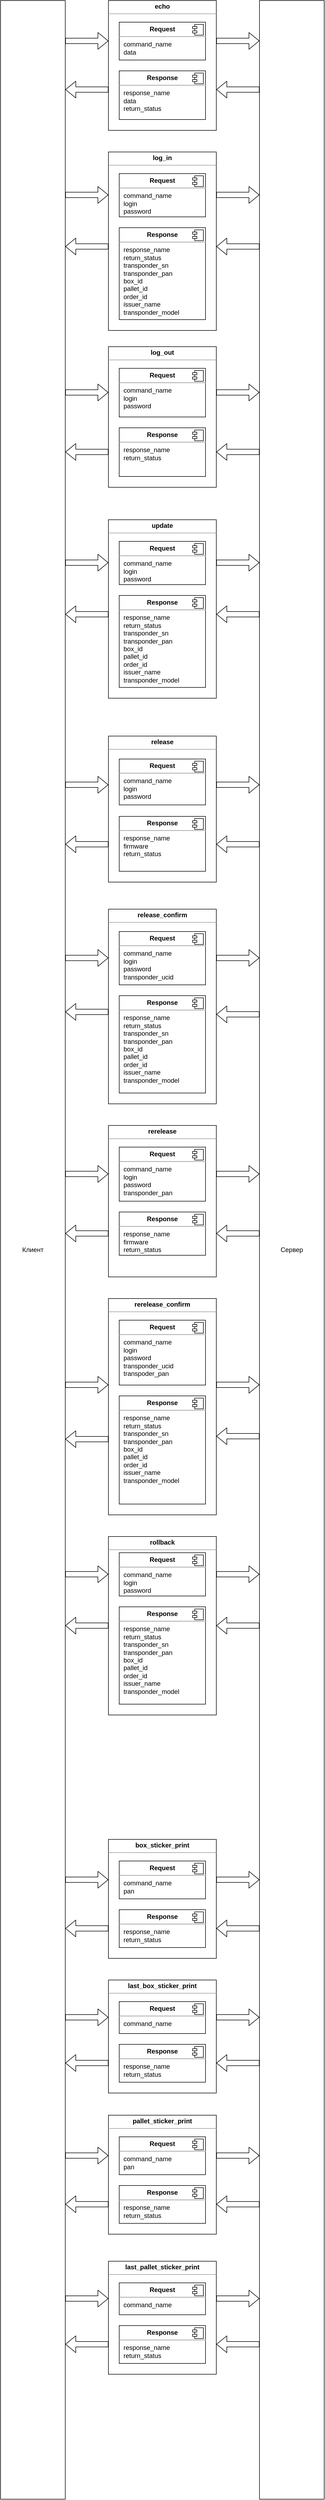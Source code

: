 <mxfile version="22.1.2" type="device">
  <diagram name="Страница — 1" id="kFqAxZqhLaCWA6rK5BQJ">
    <mxGraphModel dx="589" dy="2182" grid="1" gridSize="10" guides="1" tooltips="1" connect="1" arrows="1" fold="1" page="0" pageScale="1" pageWidth="3300" pageHeight="4681" math="0" shadow="0">
      <root>
        <mxCell id="0" />
        <mxCell id="1" parent="0" />
        <mxCell id="a4hz3h7C-1fevXv9IDib-2" value="Сервер" style="rounded=0;whiteSpace=wrap;html=1;" parent="1" vertex="1">
          <mxGeometry x="1120" y="-1480" width="120" height="4620" as="geometry" />
        </mxCell>
        <mxCell id="a4hz3h7C-1fevXv9IDib-3" value="Клиент" style="rounded=0;whiteSpace=wrap;html=1;" parent="1" vertex="1">
          <mxGeometry x="640" y="-1480" width="120" height="4620" as="geometry" />
        </mxCell>
        <mxCell id="i1aRWqeUmarmmDyaaDoz-25" value="&lt;p style=&quot;margin: 0px ; margin-top: 4px ; text-align: center&quot;&gt;&lt;b style=&quot;text-align: left&quot;&gt;rerelease&lt;/b&gt;&lt;br&gt;&lt;/p&gt;&lt;hr size=&quot;1&quot;&gt;&lt;div style=&quot;height: 2px&quot;&gt;&lt;/div&gt;" style="verticalAlign=top;align=left;overflow=fill;fontSize=12;fontFamily=Helvetica;html=1;" parent="1" vertex="1">
          <mxGeometry x="840" y="600" width="200" height="280" as="geometry" />
        </mxCell>
        <mxCell id="i1aRWqeUmarmmDyaaDoz-26" value="&lt;p style=&quot;margin: 0px ; margin-top: 6px ; text-align: center&quot;&gt;&lt;span style=&quot;text-align: left&quot;&gt;&lt;b&gt;Request&lt;/b&gt;&lt;/span&gt;&lt;br&gt;&lt;/p&gt;&lt;hr&gt;&lt;p style=&quot;border-color: var(--border-color); margin: 0px 0px 0px 8px;&quot;&gt;command_name&lt;br style=&quot;border-color: var(--border-color);&quot;&gt;login&lt;/p&gt;&lt;p style=&quot;border-color: var(--border-color); margin: 0px 0px 0px 8px;&quot;&gt;password&lt;/p&gt;&lt;p style=&quot;border-color: var(--border-color); margin: 0px 0px 0px 8px;&quot;&gt;transponder_pan&lt;/p&gt;&lt;p style=&quot;margin: 0px ; margin-left: 8px&quot;&gt;&lt;br&gt;&lt;/p&gt;&lt;p style=&quot;margin: 0px ; margin-left: 8px&quot;&gt;&lt;br&gt;&lt;/p&gt;" style="align=left;overflow=fill;html=1;dropTarget=0;" parent="1" vertex="1">
          <mxGeometry x="860" y="640" width="160" height="100" as="geometry" />
        </mxCell>
        <mxCell id="i1aRWqeUmarmmDyaaDoz-27" value="" style="shape=component;jettyWidth=8;jettyHeight=4;" parent="i1aRWqeUmarmmDyaaDoz-26" vertex="1">
          <mxGeometry x="1" width="20" height="20" relative="1" as="geometry">
            <mxPoint x="-24" y="4" as="offset" />
          </mxGeometry>
        </mxCell>
        <mxCell id="i1aRWqeUmarmmDyaaDoz-28" value="&lt;p style=&quot;margin: 0px ; margin-top: 6px ; text-align: center&quot;&gt;&lt;span style=&quot;text-align: left&quot;&gt;&lt;b&gt;Response&lt;/b&gt;&lt;/span&gt;&lt;br&gt;&lt;/p&gt;&lt;hr&gt;&lt;p style=&quot;margin: 0px ; margin-left: 8px&quot;&gt;response_name&lt;/p&gt;&lt;p style=&quot;margin: 0px ; margin-left: 8px&quot;&gt;firmware&lt;/p&gt;&lt;p style=&quot;margin: 0px ; margin-left: 8px&quot;&gt;return_status&lt;/p&gt;" style="align=left;overflow=fill;html=1;dropTarget=0;" parent="1" vertex="1">
          <mxGeometry x="860" y="760" width="160" height="80" as="geometry" />
        </mxCell>
        <mxCell id="i1aRWqeUmarmmDyaaDoz-29" value="" style="shape=component;jettyWidth=8;jettyHeight=4;" parent="i1aRWqeUmarmmDyaaDoz-28" vertex="1">
          <mxGeometry x="1" width="20" height="20" relative="1" as="geometry">
            <mxPoint x="-24" y="4" as="offset" />
          </mxGeometry>
        </mxCell>
        <mxCell id="i1aRWqeUmarmmDyaaDoz-17" value="&lt;p style=&quot;margin: 0px ; margin-top: 4px ; text-align: center&quot;&gt;&lt;b style=&quot;text-align: left&quot;&gt;release_confirm&lt;/b&gt;&lt;br&gt;&lt;/p&gt;&lt;hr size=&quot;1&quot;&gt;&lt;div style=&quot;height: 2px&quot;&gt;&lt;/div&gt;" style="verticalAlign=top;align=left;overflow=fill;fontSize=12;fontFamily=Helvetica;html=1;" parent="1" vertex="1">
          <mxGeometry x="840" y="200" width="200" height="360" as="geometry" />
        </mxCell>
        <mxCell id="i1aRWqeUmarmmDyaaDoz-18" value="&lt;p style=&quot;margin: 0px ; margin-top: 6px ; text-align: center&quot;&gt;&lt;span style=&quot;text-align: left&quot;&gt;&lt;b&gt;Request&lt;/b&gt;&lt;/span&gt;&lt;br&gt;&lt;/p&gt;&lt;hr&gt;&lt;p style=&quot;margin: 0px ; margin-left: 8px&quot;&gt;&lt;span&gt;command_name&lt;/span&gt;&lt;/p&gt;&lt;p style=&quot;margin: 0px ; margin-left: 8px&quot;&gt;&lt;span&gt;login&lt;/span&gt;&lt;br&gt;&lt;/p&gt;&lt;p style=&quot;margin: 0px ; margin-left: 8px&quot;&gt;password&lt;/p&gt;&lt;p style=&quot;margin: 0px ; margin-left: 8px&quot;&gt;transponder_ucid&lt;/p&gt;&lt;p style=&quot;margin: 0px ; margin-left: 8px&quot;&gt;&lt;br&gt;&lt;/p&gt;" style="align=left;overflow=fill;html=1;dropTarget=0;" parent="1" vertex="1">
          <mxGeometry x="860" y="241.43" width="160" height="98.57" as="geometry" />
        </mxCell>
        <mxCell id="i1aRWqeUmarmmDyaaDoz-19" value="" style="shape=component;jettyWidth=8;jettyHeight=4;" parent="i1aRWqeUmarmmDyaaDoz-18" vertex="1">
          <mxGeometry x="1" width="20" height="20" relative="1" as="geometry">
            <mxPoint x="-24" y="4" as="offset" />
          </mxGeometry>
        </mxCell>
        <mxCell id="i1aRWqeUmarmmDyaaDoz-20" value="&lt;p style=&quot;margin: 0px ; margin-top: 6px ; text-align: center&quot;&gt;&lt;span style=&quot;text-align: left&quot;&gt;&lt;b&gt;Response&lt;/b&gt;&lt;/span&gt;&lt;br&gt;&lt;/p&gt;&lt;hr&gt;&lt;p style=&quot;margin: 0px 0px 0px 8px&quot;&gt;response_name&lt;/p&gt;&lt;p style=&quot;margin: 0px 0px 0px 8px&quot;&gt;return_status&lt;/p&gt;&lt;p style=&quot;border-color: var(--border-color); margin: 0px 0px 0px 8px;&quot;&gt;transponder_sn&lt;/p&gt;&lt;p style=&quot;border-color: var(--border-color); margin: 0px 0px 0px 8px;&quot;&gt;transponder_pan&lt;/p&gt;&lt;p style=&quot;border-color: var(--border-color); margin: 0px 0px 0px 8px;&quot;&gt;box_id&lt;/p&gt;&lt;p style=&quot;border-color: var(--border-color); margin: 0px 0px 0px 8px;&quot;&gt;pallet_id&lt;/p&gt;&lt;p style=&quot;border-color: var(--border-color); margin: 0px 0px 0px 8px;&quot;&gt;order_id&lt;/p&gt;&lt;p style=&quot;border-color: var(--border-color); margin: 0px 0px 0px 8px;&quot;&gt;issuer_name&lt;/p&gt;&lt;p style=&quot;border-color: var(--border-color); margin: 0px 0px 0px 8px;&quot;&gt;transponder_model&lt;/p&gt;" style="align=left;overflow=fill;html=1;dropTarget=0;" parent="1" vertex="1">
          <mxGeometry x="860" y="360" width="160" height="180" as="geometry" />
        </mxCell>
        <mxCell id="i1aRWqeUmarmmDyaaDoz-21" value="" style="shape=component;jettyWidth=8;jettyHeight=4;" parent="i1aRWqeUmarmmDyaaDoz-20" vertex="1">
          <mxGeometry x="1" width="20" height="20" relative="1" as="geometry">
            <mxPoint x="-24" y="4" as="offset" />
          </mxGeometry>
        </mxCell>
        <mxCell id="i1aRWqeUmarmmDyaaDoz-31" value="&lt;p style=&quot;margin: 0px ; margin-top: 4px ; text-align: center&quot;&gt;&lt;b style=&quot;text-align: left&quot;&gt;rerelease_confirm&lt;/b&gt;&lt;br&gt;&lt;/p&gt;&lt;hr size=&quot;1&quot;&gt;&lt;div style=&quot;height: 2px&quot;&gt;&lt;/div&gt;" style="verticalAlign=top;align=left;overflow=fill;fontSize=12;fontFamily=Helvetica;html=1;" parent="1" vertex="1">
          <mxGeometry x="840" y="920" width="200" height="400" as="geometry" />
        </mxCell>
        <mxCell id="i1aRWqeUmarmmDyaaDoz-32" value="&lt;p style=&quot;margin: 0px ; margin-top: 6px ; text-align: center&quot;&gt;&lt;span style=&quot;text-align: left&quot;&gt;&lt;b&gt;Request&lt;/b&gt;&lt;/span&gt;&lt;br&gt;&lt;/p&gt;&lt;hr&gt;&lt;p style=&quot;margin: 0px ; margin-left: 8px&quot;&gt;command_name&lt;/p&gt;&lt;p style=&quot;border-color: var(--border-color); margin: 0px 0px 0px 8px;&quot;&gt;login&lt;/p&gt;&lt;p style=&quot;border-color: var(--border-color); margin: 0px 0px 0px 8px;&quot;&gt;password&lt;/p&gt;&lt;p style=&quot;margin: 0px ; margin-left: 8px&quot;&gt;transponder_ucid&lt;/p&gt;&lt;p style=&quot;margin: 0px ; margin-left: 8px&quot;&gt;transpoder_pan&lt;/p&gt;" style="align=left;overflow=fill;html=1;dropTarget=0;" parent="1" vertex="1">
          <mxGeometry x="860" y="960" width="160" height="120" as="geometry" />
        </mxCell>
        <mxCell id="i1aRWqeUmarmmDyaaDoz-33" value="" style="shape=component;jettyWidth=8;jettyHeight=4;" parent="i1aRWqeUmarmmDyaaDoz-32" vertex="1">
          <mxGeometry x="1" width="20" height="20" relative="1" as="geometry">
            <mxPoint x="-24" y="4" as="offset" />
          </mxGeometry>
        </mxCell>
        <mxCell id="i1aRWqeUmarmmDyaaDoz-34" value="&lt;p style=&quot;margin: 0px ; margin-top: 6px ; text-align: center&quot;&gt;&lt;span style=&quot;text-align: left&quot;&gt;&lt;b&gt;Response&lt;/b&gt;&lt;/span&gt;&lt;br&gt;&lt;/p&gt;&lt;hr&gt;&lt;p style=&quot;margin: 0px 0px 0px 8px&quot;&gt;response_name&lt;/p&gt;&lt;p style=&quot;margin: 0px 0px 0px 8px&quot;&gt;return_status&lt;/p&gt;&lt;p style=&quot;border-color: var(--border-color); margin: 0px 0px 0px 8px;&quot;&gt;transponder_sn&lt;/p&gt;&lt;p style=&quot;border-color: var(--border-color); margin: 0px 0px 0px 8px;&quot;&gt;transponder_pan&lt;/p&gt;&lt;p style=&quot;border-color: var(--border-color); margin: 0px 0px 0px 8px;&quot;&gt;box_id&lt;/p&gt;&lt;p style=&quot;border-color: var(--border-color); margin: 0px 0px 0px 8px;&quot;&gt;pallet_id&lt;/p&gt;&lt;p style=&quot;border-color: var(--border-color); margin: 0px 0px 0px 8px;&quot;&gt;order_id&lt;/p&gt;&lt;p style=&quot;border-color: var(--border-color); margin: 0px 0px 0px 8px;&quot;&gt;issuer_name&lt;/p&gt;&lt;p style=&quot;border-color: var(--border-color); margin: 0px 0px 0px 8px;&quot;&gt;transponder_model&lt;/p&gt;" style="align=left;overflow=fill;html=1;dropTarget=0;" parent="1" vertex="1">
          <mxGeometry x="860" y="1100" width="160" height="200" as="geometry" />
        </mxCell>
        <mxCell id="i1aRWqeUmarmmDyaaDoz-35" value="" style="shape=component;jettyWidth=8;jettyHeight=4;" parent="i1aRWqeUmarmmDyaaDoz-34" vertex="1">
          <mxGeometry x="1" width="20" height="20" relative="1" as="geometry">
            <mxPoint x="-24" y="4" as="offset" />
          </mxGeometry>
        </mxCell>
        <mxCell id="i1aRWqeUmarmmDyaaDoz-44" value="&lt;p style=&quot;text-align: center; margin: 4px 0px 0px;&quot;&gt;&lt;b&gt;log_in&lt;/b&gt;&lt;/p&gt;&lt;hr size=&quot;1&quot;&gt;&lt;div style=&quot;height: 2px&quot;&gt;&lt;/div&gt;" style="verticalAlign=top;align=left;overflow=fill;fontSize=12;fontFamily=Helvetica;html=1;strokeColor=#000000;" parent="1" vertex="1">
          <mxGeometry x="840" y="-1200" width="200" height="330" as="geometry" />
        </mxCell>
        <mxCell id="i1aRWqeUmarmmDyaaDoz-45" value="&lt;p style=&quot;margin: 0px ; margin-top: 6px ; text-align: center&quot;&gt;&lt;span style=&quot;text-align: left&quot;&gt;&lt;b&gt;Request&lt;/b&gt;&lt;/span&gt;&lt;br&gt;&lt;/p&gt;&lt;hr&gt;&lt;p style=&quot;margin: 0px ; margin-left: 8px&quot;&gt;command_name&lt;br&gt;&lt;/p&gt;&lt;p style=&quot;margin: 0px ; margin-left: 8px&quot;&gt;login&lt;/p&gt;&lt;p style=&quot;margin: 0px ; margin-left: 8px&quot;&gt;password&lt;/p&gt;&lt;p style=&quot;margin: 0px ; margin-left: 8px&quot;&gt;&lt;br&gt;&lt;/p&gt;" style="align=left;overflow=fill;html=1;dropTarget=0;" parent="1" vertex="1">
          <mxGeometry x="860" y="-1160" width="160" height="80" as="geometry" />
        </mxCell>
        <mxCell id="i1aRWqeUmarmmDyaaDoz-46" value="" style="shape=component;jettyWidth=8;jettyHeight=4;" parent="i1aRWqeUmarmmDyaaDoz-45" vertex="1">
          <mxGeometry x="1" width="20" height="20" relative="1" as="geometry">
            <mxPoint x="-24" y="4" as="offset" />
          </mxGeometry>
        </mxCell>
        <mxCell id="i1aRWqeUmarmmDyaaDoz-47" value="&lt;p style=&quot;margin: 0px ; margin-top: 6px ; text-align: center&quot;&gt;&lt;span style=&quot;text-align: left&quot;&gt;&lt;b&gt;Response&lt;/b&gt;&lt;/span&gt;&lt;br&gt;&lt;/p&gt;&lt;hr&gt;&lt;p style=&quot;margin: 0px 0px 0px 8px&quot;&gt;response_name&lt;/p&gt;&lt;p style=&quot;margin: 0px ; margin-left: 8px&quot;&gt;&lt;span style=&quot;background-color: initial;&quot;&gt;return_status&lt;/span&gt;&lt;br&gt;&lt;/p&gt;&lt;p style=&quot;border-color: var(--border-color); margin: 0px 0px 0px 8px;&quot;&gt;transponder_sn&lt;/p&gt;&lt;p style=&quot;border-color: var(--border-color); margin: 0px 0px 0px 8px;&quot;&gt;transponder_pan&lt;/p&gt;&lt;p style=&quot;border-color: var(--border-color); margin: 0px 0px 0px 8px;&quot;&gt;box_id&lt;/p&gt;&lt;p style=&quot;border-color: var(--border-color); margin: 0px 0px 0px 8px;&quot;&gt;pallet_id&lt;/p&gt;&lt;p style=&quot;border-color: var(--border-color); margin: 0px 0px 0px 8px;&quot;&gt;order_id&lt;/p&gt;&lt;p style=&quot;border-color: var(--border-color); margin: 0px 0px 0px 8px;&quot;&gt;issuer_name&lt;/p&gt;&lt;p style=&quot;border-color: var(--border-color); margin: 0px 0px 0px 8px;&quot;&gt;transponder_model&lt;/p&gt;&lt;p style=&quot;margin: 0px ; margin-left: 8px&quot;&gt;&lt;br&gt;&lt;/p&gt;&lt;p style=&quot;margin: 0px ; margin-left: 8px&quot;&gt;&lt;br&gt;&lt;/p&gt;" style="align=left;overflow=fill;html=1;dropTarget=0;" parent="1" vertex="1">
          <mxGeometry x="860" y="-1060" width="160" height="170" as="geometry" />
        </mxCell>
        <mxCell id="i1aRWqeUmarmmDyaaDoz-48" value="" style="shape=component;jettyWidth=8;jettyHeight=4;" parent="i1aRWqeUmarmmDyaaDoz-47" vertex="1">
          <mxGeometry x="1" width="20" height="20" relative="1" as="geometry">
            <mxPoint x="-24" y="4" as="offset" />
          </mxGeometry>
        </mxCell>
        <mxCell id="i1aRWqeUmarmmDyaaDoz-55" value="" style="shape=flexArrow;endArrow=classic;html=1;fontSize=10;" parent="1" edge="1">
          <mxGeometry width="50" height="50" relative="1" as="geometry">
            <mxPoint x="760" y="-30" as="sourcePoint" />
            <mxPoint x="840" y="-30" as="targetPoint" />
          </mxGeometry>
        </mxCell>
        <mxCell id="i1aRWqeUmarmmDyaaDoz-56" value="" style="shape=flexArrow;endArrow=classic;html=1;fontSize=10;" parent="1" edge="1">
          <mxGeometry width="50" height="50" relative="1" as="geometry">
            <mxPoint x="1040" y="-30.0" as="sourcePoint" />
            <mxPoint x="1120.0" y="-30.0" as="targetPoint" />
          </mxGeometry>
        </mxCell>
        <mxCell id="i1aRWqeUmarmmDyaaDoz-57" value="" style="shape=flexArrow;endArrow=classic;html=1;fontSize=10;" parent="1" edge="1">
          <mxGeometry width="50" height="50" relative="1" as="geometry">
            <mxPoint x="1120" y="80" as="sourcePoint" />
            <mxPoint x="1040.0" y="80.0" as="targetPoint" />
          </mxGeometry>
        </mxCell>
        <mxCell id="i1aRWqeUmarmmDyaaDoz-58" value="" style="shape=flexArrow;endArrow=classic;html=1;fontSize=10;" parent="1" edge="1">
          <mxGeometry width="50" height="50" relative="1" as="geometry">
            <mxPoint x="840.0" y="80.0" as="sourcePoint" />
            <mxPoint x="760.0" y="80.0" as="targetPoint" />
          </mxGeometry>
        </mxCell>
        <mxCell id="i1aRWqeUmarmmDyaaDoz-60" value="" style="shape=flexArrow;endArrow=classic;html=1;fontSize=10;" parent="1" edge="1">
          <mxGeometry width="50" height="50" relative="1" as="geometry">
            <mxPoint x="1120.0" y="394.5" as="sourcePoint" />
            <mxPoint x="1040.0" y="394.5" as="targetPoint" />
          </mxGeometry>
        </mxCell>
        <mxCell id="i1aRWqeUmarmmDyaaDoz-62" value="" style="shape=flexArrow;endArrow=classic;html=1;fontSize=10;" parent="1" edge="1">
          <mxGeometry width="50" height="50" relative="1" as="geometry">
            <mxPoint x="840.0" y="390.0" as="sourcePoint" />
            <mxPoint x="760.0" y="390.0" as="targetPoint" />
          </mxGeometry>
        </mxCell>
        <mxCell id="i1aRWqeUmarmmDyaaDoz-64" value="" style="shape=flexArrow;endArrow=classic;html=1;fontSize=10;" parent="1" edge="1">
          <mxGeometry width="50" height="50" relative="1" as="geometry">
            <mxPoint x="840.0" y="799.66" as="sourcePoint" />
            <mxPoint x="760.0" y="799.66" as="targetPoint" />
          </mxGeometry>
        </mxCell>
        <mxCell id="i1aRWqeUmarmmDyaaDoz-65" value="" style="shape=flexArrow;endArrow=classic;html=1;fontSize=10;" parent="1" edge="1">
          <mxGeometry width="50" height="50" relative="1" as="geometry">
            <mxPoint x="1120" y="799.66" as="sourcePoint" />
            <mxPoint x="1040" y="799.66" as="targetPoint" />
          </mxGeometry>
        </mxCell>
        <mxCell id="i1aRWqeUmarmmDyaaDoz-66" value="" style="shape=flexArrow;endArrow=classic;html=1;fontSize=10;" parent="1" edge="1">
          <mxGeometry width="50" height="50" relative="1" as="geometry">
            <mxPoint x="1120" y="1174.5" as="sourcePoint" />
            <mxPoint x="1040" y="1174.5" as="targetPoint" />
          </mxGeometry>
        </mxCell>
        <mxCell id="i1aRWqeUmarmmDyaaDoz-67" value="" style="shape=flexArrow;endArrow=classic;html=1;fontSize=10;" parent="1" edge="1">
          <mxGeometry width="50" height="50" relative="1" as="geometry">
            <mxPoint x="840" y="1180" as="sourcePoint" />
            <mxPoint x="760" y="1180" as="targetPoint" />
          </mxGeometry>
        </mxCell>
        <mxCell id="i1aRWqeUmarmmDyaaDoz-68" value="" style="shape=flexArrow;endArrow=classic;html=1;fontSize=10;" parent="1" edge="1">
          <mxGeometry width="50" height="50" relative="1" as="geometry">
            <mxPoint x="1120" y="-1025.26" as="sourcePoint" />
            <mxPoint x="1040" y="-1025.26" as="targetPoint" />
          </mxGeometry>
        </mxCell>
        <mxCell id="i1aRWqeUmarmmDyaaDoz-69" value="" style="shape=flexArrow;endArrow=classic;html=1;fontSize=10;" parent="1" edge="1">
          <mxGeometry width="50" height="50" relative="1" as="geometry">
            <mxPoint x="840" y="-1025.26" as="sourcePoint" />
            <mxPoint x="760" y="-1025.26" as="targetPoint" />
          </mxGeometry>
        </mxCell>
        <mxCell id="i1aRWqeUmarmmDyaaDoz-71" value="" style="shape=flexArrow;endArrow=classic;html=1;fontSize=10;" parent="1" edge="1">
          <mxGeometry width="50" height="50" relative="1" as="geometry">
            <mxPoint x="760" y="290.21" as="sourcePoint" />
            <mxPoint x="840" y="290.21" as="targetPoint" />
          </mxGeometry>
        </mxCell>
        <mxCell id="i1aRWqeUmarmmDyaaDoz-72" value="" style="shape=flexArrow;endArrow=classic;html=1;fontSize=10;" parent="1" edge="1">
          <mxGeometry width="50" height="50" relative="1" as="geometry">
            <mxPoint x="760" y="689.66" as="sourcePoint" />
            <mxPoint x="840" y="689.66" as="targetPoint" />
          </mxGeometry>
        </mxCell>
        <mxCell id="i1aRWqeUmarmmDyaaDoz-73" value="" style="shape=flexArrow;endArrow=classic;html=1;fontSize=10;" parent="1" edge="1">
          <mxGeometry width="50" height="50" relative="1" as="geometry">
            <mxPoint x="760" y="1079.5" as="sourcePoint" />
            <mxPoint x="840" y="1079.5" as="targetPoint" />
          </mxGeometry>
        </mxCell>
        <mxCell id="i1aRWqeUmarmmDyaaDoz-74" value="" style="shape=flexArrow;endArrow=classic;html=1;fontSize=10;" parent="1" edge="1">
          <mxGeometry width="50" height="50" relative="1" as="geometry">
            <mxPoint x="760" y="-1120.59" as="sourcePoint" />
            <mxPoint x="840" y="-1120.59" as="targetPoint" />
          </mxGeometry>
        </mxCell>
        <mxCell id="i1aRWqeUmarmmDyaaDoz-75" value="" style="shape=flexArrow;endArrow=classic;html=1;fontSize=10;" parent="1" edge="1">
          <mxGeometry width="50" height="50" relative="1" as="geometry">
            <mxPoint x="1040" y="-1120.59" as="sourcePoint" />
            <mxPoint x="1120" y="-1120.59" as="targetPoint" />
          </mxGeometry>
        </mxCell>
        <mxCell id="i1aRWqeUmarmmDyaaDoz-76" value="" style="shape=flexArrow;endArrow=classic;html=1;fontSize=10;" parent="1" edge="1">
          <mxGeometry width="50" height="50" relative="1" as="geometry">
            <mxPoint x="1040" y="1079.5" as="sourcePoint" />
            <mxPoint x="1120" y="1079.5" as="targetPoint" />
          </mxGeometry>
        </mxCell>
        <mxCell id="i1aRWqeUmarmmDyaaDoz-77" value="" style="shape=flexArrow;endArrow=classic;html=1;fontSize=10;" parent="1" edge="1">
          <mxGeometry width="50" height="50" relative="1" as="geometry">
            <mxPoint x="1040" y="689.66" as="sourcePoint" />
            <mxPoint x="1120" y="689.66" as="targetPoint" />
          </mxGeometry>
        </mxCell>
        <mxCell id="i1aRWqeUmarmmDyaaDoz-78" value="" style="shape=flexArrow;endArrow=classic;html=1;fontSize=10;" parent="1" edge="1">
          <mxGeometry width="50" height="50" relative="1" as="geometry">
            <mxPoint x="1040" y="290.22" as="sourcePoint" />
            <mxPoint x="1120" y="290.22" as="targetPoint" />
          </mxGeometry>
        </mxCell>
        <mxCell id="1n4xFFLPmtJnN53PhAfy-1" value="&lt;p style=&quot;text-align: center; margin: 4px 0px 0px;&quot;&gt;&lt;b&gt;echo&lt;/b&gt;&lt;/p&gt;&lt;hr size=&quot;1&quot;&gt;&lt;div style=&quot;height: 2px&quot;&gt;&lt;/div&gt;" style="verticalAlign=top;align=left;overflow=fill;fontSize=12;fontFamily=Helvetica;html=1;" parent="1" vertex="1">
          <mxGeometry x="840" y="-1480" width="200" height="240" as="geometry" />
        </mxCell>
        <mxCell id="1n4xFFLPmtJnN53PhAfy-2" value="&lt;p style=&quot;margin: 0px ; margin-top: 6px ; text-align: center&quot;&gt;&lt;span style=&quot;text-align: left&quot;&gt;&lt;b&gt;Request&lt;/b&gt;&lt;/span&gt;&lt;br&gt;&lt;/p&gt;&lt;hr&gt;&lt;p style=&quot;margin: 0px ; margin-left: 8px&quot;&gt;command_name&lt;br&gt;&lt;/p&gt;&lt;p style=&quot;margin: 0px ; margin-left: 8px&quot;&gt;data&lt;/p&gt;&lt;p style=&quot;margin: 0px ; margin-left: 8px&quot;&gt;&lt;br&gt;&lt;/p&gt;" style="align=left;overflow=fill;html=1;dropTarget=0;" parent="1" vertex="1">
          <mxGeometry x="860" y="-1440" width="160" height="70" as="geometry" />
        </mxCell>
        <mxCell id="1n4xFFLPmtJnN53PhAfy-3" value="" style="shape=component;jettyWidth=8;jettyHeight=4;" parent="1n4xFFLPmtJnN53PhAfy-2" vertex="1">
          <mxGeometry x="1" width="20" height="20" relative="1" as="geometry">
            <mxPoint x="-24" y="4" as="offset" />
          </mxGeometry>
        </mxCell>
        <mxCell id="1n4xFFLPmtJnN53PhAfy-4" value="&lt;p style=&quot;margin: 0px ; margin-top: 6px ; text-align: center&quot;&gt;&lt;span style=&quot;text-align: left&quot;&gt;&lt;b&gt;Response&lt;/b&gt;&lt;/span&gt;&lt;br&gt;&lt;/p&gt;&lt;hr&gt;&lt;p style=&quot;margin: 0px 0px 0px 8px&quot;&gt;response_name&lt;/p&gt;&lt;p style=&quot;margin: 0px ; margin-left: 8px&quot;&gt;data&lt;br&gt;&lt;/p&gt;&lt;p style=&quot;margin: 0px ; margin-left: 8px&quot;&gt;return_status&lt;/p&gt;&lt;p style=&quot;margin: 0px ; margin-left: 8px&quot;&gt;&lt;br&gt;&lt;/p&gt;&lt;p style=&quot;margin: 0px ; margin-left: 8px&quot;&gt;&lt;br&gt;&lt;/p&gt;" style="align=left;overflow=fill;html=1;dropTarget=0;" parent="1" vertex="1">
          <mxGeometry x="860" y="-1350" width="160" height="90" as="geometry" />
        </mxCell>
        <mxCell id="1n4xFFLPmtJnN53PhAfy-5" value="" style="shape=component;jettyWidth=8;jettyHeight=4;" parent="1n4xFFLPmtJnN53PhAfy-4" vertex="1">
          <mxGeometry x="1" width="20" height="20" relative="1" as="geometry">
            <mxPoint x="-24" y="4" as="offset" />
          </mxGeometry>
        </mxCell>
        <mxCell id="1n4xFFLPmtJnN53PhAfy-6" value="" style="shape=flexArrow;endArrow=classic;html=1;fontSize=10;" parent="1" edge="1">
          <mxGeometry width="50" height="50" relative="1" as="geometry">
            <mxPoint x="1120" y="-1315.34" as="sourcePoint" />
            <mxPoint x="1040" y="-1315.34" as="targetPoint" />
          </mxGeometry>
        </mxCell>
        <mxCell id="1n4xFFLPmtJnN53PhAfy-7" value="" style="shape=flexArrow;endArrow=classic;html=1;fontSize=10;" parent="1" edge="1">
          <mxGeometry width="50" height="50" relative="1" as="geometry">
            <mxPoint x="840" y="-1315.34" as="sourcePoint" />
            <mxPoint x="760" y="-1315.34" as="targetPoint" />
          </mxGeometry>
        </mxCell>
        <mxCell id="1n4xFFLPmtJnN53PhAfy-8" value="" style="shape=flexArrow;endArrow=classic;html=1;fontSize=10;" parent="1" edge="1">
          <mxGeometry width="50" height="50" relative="1" as="geometry">
            <mxPoint x="760" y="-1405.34" as="sourcePoint" />
            <mxPoint x="840" y="-1405.34" as="targetPoint" />
          </mxGeometry>
        </mxCell>
        <mxCell id="1n4xFFLPmtJnN53PhAfy-9" value="" style="shape=flexArrow;endArrow=classic;html=1;fontSize=10;" parent="1" edge="1">
          <mxGeometry width="50" height="50" relative="1" as="geometry">
            <mxPoint x="1040" y="-1405.34" as="sourcePoint" />
            <mxPoint x="1120" y="-1405.34" as="targetPoint" />
          </mxGeometry>
        </mxCell>
        <mxCell id="IBMiSXN4Z4BnC2q4ii5H-1" value="&lt;p style=&quot;text-align: center ; margin: 4px 0px 0px&quot;&gt;&lt;b&gt;box_sticker_print&lt;/b&gt;&lt;/p&gt;&lt;hr size=&quot;1&quot;&gt;&lt;div style=&quot;height: 2px&quot;&gt;&lt;/div&gt;" style="verticalAlign=top;align=left;overflow=fill;fontSize=12;fontFamily=Helvetica;html=1;" parent="1" vertex="1">
          <mxGeometry x="840" y="1920" width="200" height="220" as="geometry" />
        </mxCell>
        <mxCell id="IBMiSXN4Z4BnC2q4ii5H-2" value="&lt;p style=&quot;margin: 0px ; margin-top: 6px ; text-align: center&quot;&gt;&lt;span style=&quot;text-align: left&quot;&gt;&lt;b&gt;Request&lt;/b&gt;&lt;/span&gt;&lt;br&gt;&lt;/p&gt;&lt;hr&gt;&lt;p style=&quot;margin: 0px ; margin-left: 8px&quot;&gt;command_name&lt;br&gt;&lt;/p&gt;&lt;p style=&quot;margin: 0px ; margin-left: 8px&quot;&gt;pan&lt;/p&gt;&lt;p style=&quot;margin: 0px ; margin-left: 8px&quot;&gt;&lt;br&gt;&lt;/p&gt;&lt;p style=&quot;margin: 0px ; margin-left: 8px&quot;&gt;&lt;br&gt;&lt;/p&gt;" style="align=left;overflow=fill;html=1;dropTarget=0;" parent="1" vertex="1">
          <mxGeometry x="860" y="1960" width="160" height="70" as="geometry" />
        </mxCell>
        <mxCell id="IBMiSXN4Z4BnC2q4ii5H-3" value="" style="shape=component;jettyWidth=8;jettyHeight=4;" parent="IBMiSXN4Z4BnC2q4ii5H-2" vertex="1">
          <mxGeometry x="1" width="20" height="20" relative="1" as="geometry">
            <mxPoint x="-24" y="4" as="offset" />
          </mxGeometry>
        </mxCell>
        <mxCell id="IBMiSXN4Z4BnC2q4ii5H-4" value="&lt;p style=&quot;margin: 0px ; margin-top: 6px ; text-align: center&quot;&gt;&lt;span style=&quot;text-align: left&quot;&gt;&lt;b&gt;Response&lt;/b&gt;&lt;/span&gt;&lt;br&gt;&lt;/p&gt;&lt;hr&gt;&lt;p style=&quot;margin: 0px 0px 0px 8px&quot;&gt;response_name&lt;/p&gt;&lt;p style=&quot;margin: 0px ; margin-left: 8px&quot;&gt;return_status&lt;/p&gt;&lt;p style=&quot;margin: 0px ; margin-left: 8px&quot;&gt;&lt;br&gt;&lt;/p&gt;&lt;p style=&quot;margin: 0px ; margin-left: 8px&quot;&gt;&lt;br&gt;&lt;/p&gt;&lt;p style=&quot;margin: 0px ; margin-left: 8px&quot;&gt;&lt;br&gt;&lt;/p&gt;" style="align=left;overflow=fill;html=1;dropTarget=0;" parent="1" vertex="1">
          <mxGeometry x="860" y="2050" width="160" height="70" as="geometry" />
        </mxCell>
        <mxCell id="IBMiSXN4Z4BnC2q4ii5H-5" value="" style="shape=component;jettyWidth=8;jettyHeight=4;" parent="IBMiSXN4Z4BnC2q4ii5H-4" vertex="1">
          <mxGeometry x="1" width="20" height="20" relative="1" as="geometry">
            <mxPoint x="-24" y="4" as="offset" />
          </mxGeometry>
        </mxCell>
        <mxCell id="IBMiSXN4Z4BnC2q4ii5H-6" value="" style="shape=flexArrow;endArrow=classic;html=1;fontSize=10;" parent="1" edge="1">
          <mxGeometry width="50" height="50" relative="1" as="geometry">
            <mxPoint x="1120" y="2084.66" as="sourcePoint" />
            <mxPoint x="1040" y="2084.66" as="targetPoint" />
          </mxGeometry>
        </mxCell>
        <mxCell id="IBMiSXN4Z4BnC2q4ii5H-7" value="" style="shape=flexArrow;endArrow=classic;html=1;fontSize=10;" parent="1" edge="1">
          <mxGeometry width="50" height="50" relative="1" as="geometry">
            <mxPoint x="840" y="2084.66" as="sourcePoint" />
            <mxPoint x="760" y="2084.66" as="targetPoint" />
          </mxGeometry>
        </mxCell>
        <mxCell id="IBMiSXN4Z4BnC2q4ii5H-8" value="" style="shape=flexArrow;endArrow=classic;html=1;fontSize=10;" parent="1" edge="1">
          <mxGeometry width="50" height="50" relative="1" as="geometry">
            <mxPoint x="760" y="1994.66" as="sourcePoint" />
            <mxPoint x="840" y="1994.66" as="targetPoint" />
          </mxGeometry>
        </mxCell>
        <mxCell id="IBMiSXN4Z4BnC2q4ii5H-9" value="" style="shape=flexArrow;endArrow=classic;html=1;fontSize=10;" parent="1" edge="1">
          <mxGeometry width="50" height="50" relative="1" as="geometry">
            <mxPoint x="1040" y="1994.66" as="sourcePoint" />
            <mxPoint x="1120" y="1994.66" as="targetPoint" />
          </mxGeometry>
        </mxCell>
        <mxCell id="IBMiSXN4Z4BnC2q4ii5H-11" value="&lt;p style=&quot;text-align: center ; margin: 4px 0px 0px&quot;&gt;&lt;b&gt;pallet_sticker_print&lt;/b&gt;&lt;/p&gt;&lt;hr size=&quot;1&quot;&gt;&lt;div style=&quot;height: 2px&quot;&gt;&lt;/div&gt;" style="verticalAlign=top;align=left;overflow=fill;fontSize=12;fontFamily=Helvetica;html=1;" parent="1" vertex="1">
          <mxGeometry x="840" y="2430" width="200" height="220" as="geometry" />
        </mxCell>
        <mxCell id="IBMiSXN4Z4BnC2q4ii5H-12" value="&lt;p style=&quot;margin: 0px ; margin-top: 6px ; text-align: center&quot;&gt;&lt;span style=&quot;text-align: left&quot;&gt;&lt;b&gt;Request&lt;/b&gt;&lt;/span&gt;&lt;br&gt;&lt;/p&gt;&lt;hr&gt;&lt;p style=&quot;margin: 0px ; margin-left: 8px&quot;&gt;command_name&lt;br&gt;&lt;/p&gt;&lt;p style=&quot;margin: 0px ; margin-left: 8px&quot;&gt;pan&lt;/p&gt;&lt;p style=&quot;margin: 0px ; margin-left: 8px&quot;&gt;&lt;br&gt;&lt;/p&gt;&lt;p style=&quot;margin: 0px ; margin-left: 8px&quot;&gt;&lt;br&gt;&lt;/p&gt;" style="align=left;overflow=fill;html=1;dropTarget=0;" parent="1" vertex="1">
          <mxGeometry x="860" y="2470" width="160" height="70" as="geometry" />
        </mxCell>
        <mxCell id="IBMiSXN4Z4BnC2q4ii5H-13" value="" style="shape=component;jettyWidth=8;jettyHeight=4;" parent="IBMiSXN4Z4BnC2q4ii5H-12" vertex="1">
          <mxGeometry x="1" width="20" height="20" relative="1" as="geometry">
            <mxPoint x="-24" y="4" as="offset" />
          </mxGeometry>
        </mxCell>
        <mxCell id="IBMiSXN4Z4BnC2q4ii5H-14" value="&lt;p style=&quot;margin: 0px ; margin-top: 6px ; text-align: center&quot;&gt;&lt;span style=&quot;text-align: left&quot;&gt;&lt;b&gt;Response&lt;/b&gt;&lt;/span&gt;&lt;br&gt;&lt;/p&gt;&lt;hr&gt;&lt;p style=&quot;margin: 0px 0px 0px 8px&quot;&gt;response_name&lt;/p&gt;&lt;p style=&quot;margin: 0px ; margin-left: 8px&quot;&gt;return_status&lt;/p&gt;&lt;p style=&quot;margin: 0px ; margin-left: 8px&quot;&gt;&lt;br&gt;&lt;/p&gt;&lt;p style=&quot;margin: 0px ; margin-left: 8px&quot;&gt;&lt;br&gt;&lt;/p&gt;&lt;p style=&quot;margin: 0px ; margin-left: 8px&quot;&gt;&lt;br&gt;&lt;/p&gt;" style="align=left;overflow=fill;html=1;dropTarget=0;" parent="1" vertex="1">
          <mxGeometry x="860" y="2560" width="160" height="70" as="geometry" />
        </mxCell>
        <mxCell id="IBMiSXN4Z4BnC2q4ii5H-15" value="" style="shape=component;jettyWidth=8;jettyHeight=4;" parent="IBMiSXN4Z4BnC2q4ii5H-14" vertex="1">
          <mxGeometry x="1" width="20" height="20" relative="1" as="geometry">
            <mxPoint x="-24" y="4" as="offset" />
          </mxGeometry>
        </mxCell>
        <mxCell id="IBMiSXN4Z4BnC2q4ii5H-16" value="" style="shape=flexArrow;endArrow=classic;html=1;fontSize=10;" parent="1" edge="1">
          <mxGeometry width="50" height="50" relative="1" as="geometry">
            <mxPoint x="1120" y="2594.66" as="sourcePoint" />
            <mxPoint x="1040" y="2594.66" as="targetPoint" />
          </mxGeometry>
        </mxCell>
        <mxCell id="IBMiSXN4Z4BnC2q4ii5H-17" value="" style="shape=flexArrow;endArrow=classic;html=1;fontSize=10;" parent="1" edge="1">
          <mxGeometry width="50" height="50" relative="1" as="geometry">
            <mxPoint x="840" y="2594.66" as="sourcePoint" />
            <mxPoint x="760" y="2594.66" as="targetPoint" />
          </mxGeometry>
        </mxCell>
        <mxCell id="IBMiSXN4Z4BnC2q4ii5H-18" value="" style="shape=flexArrow;endArrow=classic;html=1;fontSize=10;" parent="1" edge="1">
          <mxGeometry width="50" height="50" relative="1" as="geometry">
            <mxPoint x="760" y="2504.66" as="sourcePoint" />
            <mxPoint x="840" y="2504.66" as="targetPoint" />
          </mxGeometry>
        </mxCell>
        <mxCell id="IBMiSXN4Z4BnC2q4ii5H-19" value="" style="shape=flexArrow;endArrow=classic;html=1;fontSize=10;" parent="1" edge="1">
          <mxGeometry width="50" height="50" relative="1" as="geometry">
            <mxPoint x="1040" y="2504.66" as="sourcePoint" />
            <mxPoint x="1120" y="2504.66" as="targetPoint" />
          </mxGeometry>
        </mxCell>
        <mxCell id="IBMiSXN4Z4BnC2q4ii5H-20" value="&lt;p style=&quot;text-align: center ; margin: 4px 0px 0px&quot;&gt;&lt;b&gt;last_box_sticker_print&lt;/b&gt;&lt;/p&gt;&lt;hr size=&quot;1&quot;&gt;&lt;div style=&quot;height: 2px&quot;&gt;&lt;/div&gt;" style="verticalAlign=top;align=left;overflow=fill;fontSize=12;fontFamily=Helvetica;html=1;" parent="1" vertex="1">
          <mxGeometry x="840" y="2180" width="200" height="209" as="geometry" />
        </mxCell>
        <mxCell id="IBMiSXN4Z4BnC2q4ii5H-21" value="&lt;p style=&quot;margin: 0px ; margin-top: 6px ; text-align: center&quot;&gt;&lt;span style=&quot;text-align: left&quot;&gt;&lt;b&gt;Request&lt;/b&gt;&lt;/span&gt;&lt;br&gt;&lt;/p&gt;&lt;hr&gt;&lt;p style=&quot;margin: 0px ; margin-left: 8px&quot;&gt;command_name&lt;/p&gt;&lt;p style=&quot;margin: 0px ; margin-left: 8px&quot;&gt;&lt;br&gt;&lt;/p&gt;&lt;p style=&quot;margin: 0px ; margin-left: 8px&quot;&gt;&lt;br&gt;&lt;/p&gt;" style="align=left;overflow=fill;html=1;dropTarget=0;" parent="1" vertex="1">
          <mxGeometry x="860" y="2220" width="160" height="59" as="geometry" />
        </mxCell>
        <mxCell id="IBMiSXN4Z4BnC2q4ii5H-22" value="" style="shape=component;jettyWidth=8;jettyHeight=4;" parent="IBMiSXN4Z4BnC2q4ii5H-21" vertex="1">
          <mxGeometry x="1" width="20" height="20" relative="1" as="geometry">
            <mxPoint x="-24" y="4" as="offset" />
          </mxGeometry>
        </mxCell>
        <mxCell id="IBMiSXN4Z4BnC2q4ii5H-23" value="&lt;p style=&quot;margin: 0px ; margin-top: 6px ; text-align: center&quot;&gt;&lt;span style=&quot;text-align: left&quot;&gt;&lt;b&gt;Response&lt;/b&gt;&lt;/span&gt;&lt;br&gt;&lt;/p&gt;&lt;hr&gt;&lt;p style=&quot;margin: 0px 0px 0px 8px&quot;&gt;response_name&lt;/p&gt;&lt;p style=&quot;margin: 0px ; margin-left: 8px&quot;&gt;return_status&lt;/p&gt;&lt;p style=&quot;margin: 0px ; margin-left: 8px&quot;&gt;&lt;br&gt;&lt;/p&gt;&lt;p style=&quot;margin: 0px ; margin-left: 8px&quot;&gt;&lt;br&gt;&lt;/p&gt;&lt;p style=&quot;margin: 0px ; margin-left: 8px&quot;&gt;&lt;br&gt;&lt;/p&gt;" style="align=left;overflow=fill;html=1;dropTarget=0;" parent="1" vertex="1">
          <mxGeometry x="860" y="2299" width="160" height="70" as="geometry" />
        </mxCell>
        <mxCell id="IBMiSXN4Z4BnC2q4ii5H-24" value="" style="shape=component;jettyWidth=8;jettyHeight=4;" parent="IBMiSXN4Z4BnC2q4ii5H-23" vertex="1">
          <mxGeometry x="1" width="20" height="20" relative="1" as="geometry">
            <mxPoint x="-24" y="4" as="offset" />
          </mxGeometry>
        </mxCell>
        <mxCell id="IBMiSXN4Z4BnC2q4ii5H-25" value="" style="shape=flexArrow;endArrow=classic;html=1;fontSize=10;" parent="1" edge="1">
          <mxGeometry width="50" height="50" relative="1" as="geometry">
            <mxPoint x="1120" y="2333.5" as="sourcePoint" />
            <mxPoint x="1040" y="2333.5" as="targetPoint" />
          </mxGeometry>
        </mxCell>
        <mxCell id="IBMiSXN4Z4BnC2q4ii5H-26" value="" style="shape=flexArrow;endArrow=classic;html=1;fontSize=10;" parent="1" edge="1">
          <mxGeometry width="50" height="50" relative="1" as="geometry">
            <mxPoint x="840" y="2333.5" as="sourcePoint" />
            <mxPoint x="760" y="2333.5" as="targetPoint" />
          </mxGeometry>
        </mxCell>
        <mxCell id="IBMiSXN4Z4BnC2q4ii5H-27" value="" style="shape=flexArrow;endArrow=classic;html=1;fontSize=10;" parent="1" edge="1">
          <mxGeometry width="50" height="50" relative="1" as="geometry">
            <mxPoint x="760" y="2249" as="sourcePoint" />
            <mxPoint x="840" y="2249" as="targetPoint" />
          </mxGeometry>
        </mxCell>
        <mxCell id="IBMiSXN4Z4BnC2q4ii5H-28" value="" style="shape=flexArrow;endArrow=classic;html=1;fontSize=10;" parent="1" edge="1">
          <mxGeometry width="50" height="50" relative="1" as="geometry">
            <mxPoint x="1040" y="2249" as="sourcePoint" />
            <mxPoint x="1120" y="2249" as="targetPoint" />
          </mxGeometry>
        </mxCell>
        <mxCell id="IBMiSXN4Z4BnC2q4ii5H-29" value="&lt;p style=&quot;text-align: center ; margin: 4px 0px 0px&quot;&gt;&lt;b&gt;last_pallet_sticker_print&lt;/b&gt;&lt;/p&gt;&lt;hr size=&quot;1&quot;&gt;&lt;div style=&quot;height: 2px&quot;&gt;&lt;/div&gt;" style="verticalAlign=top;align=left;overflow=fill;fontSize=12;fontFamily=Helvetica;html=1;" parent="1" vertex="1">
          <mxGeometry x="840" y="2700" width="200" height="209" as="geometry" />
        </mxCell>
        <mxCell id="IBMiSXN4Z4BnC2q4ii5H-30" value="&lt;p style=&quot;margin: 0px ; margin-top: 6px ; text-align: center&quot;&gt;&lt;span style=&quot;text-align: left&quot;&gt;&lt;b&gt;Request&lt;/b&gt;&lt;/span&gt;&lt;br&gt;&lt;/p&gt;&lt;hr&gt;&lt;p style=&quot;margin: 0px ; margin-left: 8px&quot;&gt;command_name&lt;/p&gt;&lt;p style=&quot;margin: 0px ; margin-left: 8px&quot;&gt;&lt;br&gt;&lt;/p&gt;&lt;p style=&quot;margin: 0px ; margin-left: 8px&quot;&gt;&lt;br&gt;&lt;/p&gt;" style="align=left;overflow=fill;html=1;dropTarget=0;" parent="1" vertex="1">
          <mxGeometry x="860" y="2740" width="160" height="59" as="geometry" />
        </mxCell>
        <mxCell id="IBMiSXN4Z4BnC2q4ii5H-31" value="" style="shape=component;jettyWidth=8;jettyHeight=4;" parent="IBMiSXN4Z4BnC2q4ii5H-30" vertex="1">
          <mxGeometry x="1" width="20" height="20" relative="1" as="geometry">
            <mxPoint x="-24" y="4" as="offset" />
          </mxGeometry>
        </mxCell>
        <mxCell id="IBMiSXN4Z4BnC2q4ii5H-32" value="&lt;p style=&quot;margin: 0px ; margin-top: 6px ; text-align: center&quot;&gt;&lt;span style=&quot;text-align: left&quot;&gt;&lt;b&gt;Response&lt;/b&gt;&lt;/span&gt;&lt;br&gt;&lt;/p&gt;&lt;hr&gt;&lt;p style=&quot;margin: 0px 0px 0px 8px&quot;&gt;response_name&lt;/p&gt;&lt;p style=&quot;margin: 0px ; margin-left: 8px&quot;&gt;return_status&lt;/p&gt;&lt;p style=&quot;margin: 0px ; margin-left: 8px&quot;&gt;&lt;br&gt;&lt;/p&gt;&lt;p style=&quot;margin: 0px ; margin-left: 8px&quot;&gt;&lt;br&gt;&lt;/p&gt;&lt;p style=&quot;margin: 0px ; margin-left: 8px&quot;&gt;&lt;br&gt;&lt;/p&gt;" style="align=left;overflow=fill;html=1;dropTarget=0;" parent="1" vertex="1">
          <mxGeometry x="860" y="2819" width="160" height="70" as="geometry" />
        </mxCell>
        <mxCell id="IBMiSXN4Z4BnC2q4ii5H-33" value="" style="shape=component;jettyWidth=8;jettyHeight=4;" parent="IBMiSXN4Z4BnC2q4ii5H-32" vertex="1">
          <mxGeometry x="1" width="20" height="20" relative="1" as="geometry">
            <mxPoint x="-24" y="4" as="offset" />
          </mxGeometry>
        </mxCell>
        <mxCell id="IBMiSXN4Z4BnC2q4ii5H-34" value="" style="shape=flexArrow;endArrow=classic;html=1;fontSize=10;" parent="1" edge="1">
          <mxGeometry width="50" height="50" relative="1" as="geometry">
            <mxPoint x="1120" y="2853.5" as="sourcePoint" />
            <mxPoint x="1040" y="2853.5" as="targetPoint" />
          </mxGeometry>
        </mxCell>
        <mxCell id="IBMiSXN4Z4BnC2q4ii5H-35" value="" style="shape=flexArrow;endArrow=classic;html=1;fontSize=10;" parent="1" edge="1">
          <mxGeometry width="50" height="50" relative="1" as="geometry">
            <mxPoint x="840" y="2853.5" as="sourcePoint" />
            <mxPoint x="760" y="2853.5" as="targetPoint" />
          </mxGeometry>
        </mxCell>
        <mxCell id="IBMiSXN4Z4BnC2q4ii5H-36" value="" style="shape=flexArrow;endArrow=classic;html=1;fontSize=10;" parent="1" edge="1">
          <mxGeometry width="50" height="50" relative="1" as="geometry">
            <mxPoint x="760" y="2769" as="sourcePoint" />
            <mxPoint x="840" y="2769" as="targetPoint" />
          </mxGeometry>
        </mxCell>
        <mxCell id="IBMiSXN4Z4BnC2q4ii5H-37" value="" style="shape=flexArrow;endArrow=classic;html=1;fontSize=10;" parent="1" edge="1">
          <mxGeometry width="50" height="50" relative="1" as="geometry">
            <mxPoint x="1040" y="2769" as="sourcePoint" />
            <mxPoint x="1120" y="2769" as="targetPoint" />
          </mxGeometry>
        </mxCell>
        <mxCell id="tZAkMe6xcDXeaFTMS7hM-1" value="&lt;p style=&quot;margin: 0px ; margin-top: 4px ; text-align: center&quot;&gt;&lt;b style=&quot;text-align: left&quot;&gt;rollback&lt;/b&gt;&lt;br&gt;&lt;/p&gt;&lt;hr size=&quot;1&quot;&gt;&lt;div style=&quot;height: 2px&quot;&gt;&lt;/div&gt;" style="verticalAlign=top;align=left;overflow=fill;fontSize=12;fontFamily=Helvetica;html=1;" parent="1" vertex="1">
          <mxGeometry x="840" y="1360" width="200" height="330" as="geometry" />
        </mxCell>
        <mxCell id="tZAkMe6xcDXeaFTMS7hM-2" value="&lt;p style=&quot;margin: 0px ; margin-top: 6px ; text-align: center&quot;&gt;&lt;span style=&quot;text-align: left&quot;&gt;&lt;b&gt;Request&lt;/b&gt;&lt;/span&gt;&lt;br&gt;&lt;/p&gt;&lt;hr&gt;&lt;p style=&quot;margin: 0px ; margin-left: 8px&quot;&gt;command_name&lt;br&gt;login&lt;/p&gt;&lt;p style=&quot;margin: 0px ; margin-left: 8px&quot;&gt;password&lt;/p&gt;&lt;p style=&quot;margin: 0px ; margin-left: 8px&quot;&gt;&lt;br&gt;&lt;/p&gt;" style="align=left;overflow=fill;html=1;dropTarget=0;" parent="1" vertex="1">
          <mxGeometry x="860" y="1390" width="160" height="80" as="geometry" />
        </mxCell>
        <mxCell id="tZAkMe6xcDXeaFTMS7hM-3" value="" style="shape=component;jettyWidth=8;jettyHeight=4;" parent="tZAkMe6xcDXeaFTMS7hM-2" vertex="1">
          <mxGeometry x="1" width="20" height="20" relative="1" as="geometry">
            <mxPoint x="-24" y="4" as="offset" />
          </mxGeometry>
        </mxCell>
        <mxCell id="tZAkMe6xcDXeaFTMS7hM-4" value="&lt;p style=&quot;margin: 0px ; margin-top: 6px ; text-align: center&quot;&gt;&lt;span style=&quot;text-align: left&quot;&gt;&lt;b&gt;Response&lt;/b&gt;&lt;/span&gt;&lt;br&gt;&lt;/p&gt;&lt;hr&gt;&lt;p style=&quot;margin: 0px ; margin-left: 8px&quot;&gt;response_name&lt;/p&gt;&lt;p style=&quot;margin: 0px ; margin-left: 8px&quot;&gt;return_status&lt;/p&gt;&lt;p style=&quot;border-color: var(--border-color); margin: 0px 0px 0px 8px;&quot;&gt;transponder_sn&lt;/p&gt;&lt;p style=&quot;border-color: var(--border-color); margin: 0px 0px 0px 8px;&quot;&gt;transponder_pan&lt;/p&gt;&lt;p style=&quot;border-color: var(--border-color); margin: 0px 0px 0px 8px;&quot;&gt;box_id&lt;/p&gt;&lt;p style=&quot;border-color: var(--border-color); margin: 0px 0px 0px 8px;&quot;&gt;pallet_id&lt;/p&gt;&lt;p style=&quot;border-color: var(--border-color); margin: 0px 0px 0px 8px;&quot;&gt;order_id&lt;/p&gt;&lt;p style=&quot;border-color: var(--border-color); margin: 0px 0px 0px 8px;&quot;&gt;issuer_name&lt;/p&gt;&lt;p style=&quot;border-color: var(--border-color); margin: 0px 0px 0px 8px;&quot;&gt;transponder_model&lt;/p&gt;" style="align=left;overflow=fill;html=1;dropTarget=0;" parent="1" vertex="1">
          <mxGeometry x="860" y="1490" width="160" height="180" as="geometry" />
        </mxCell>
        <mxCell id="tZAkMe6xcDXeaFTMS7hM-5" value="" style="shape=component;jettyWidth=8;jettyHeight=4;" parent="tZAkMe6xcDXeaFTMS7hM-4" vertex="1">
          <mxGeometry x="1" width="20" height="20" relative="1" as="geometry">
            <mxPoint x="-24" y="4" as="offset" />
          </mxGeometry>
        </mxCell>
        <mxCell id="tZAkMe6xcDXeaFTMS7hM-6" value="" style="shape=flexArrow;endArrow=classic;html=1;fontSize=10;" parent="1" edge="1">
          <mxGeometry width="50" height="50" relative="1" as="geometry">
            <mxPoint x="840.0" y="1524.76" as="sourcePoint" />
            <mxPoint x="760.0" y="1524.76" as="targetPoint" />
          </mxGeometry>
        </mxCell>
        <mxCell id="tZAkMe6xcDXeaFTMS7hM-7" value="" style="shape=flexArrow;endArrow=classic;html=1;fontSize=10;" parent="1" edge="1">
          <mxGeometry width="50" height="50" relative="1" as="geometry">
            <mxPoint x="1120" y="1524.76" as="sourcePoint" />
            <mxPoint x="1040" y="1524.76" as="targetPoint" />
          </mxGeometry>
        </mxCell>
        <mxCell id="tZAkMe6xcDXeaFTMS7hM-8" value="" style="shape=flexArrow;endArrow=classic;html=1;fontSize=10;" parent="1" edge="1">
          <mxGeometry width="50" height="50" relative="1" as="geometry">
            <mxPoint x="760" y="1429.76" as="sourcePoint" />
            <mxPoint x="840" y="1429.76" as="targetPoint" />
          </mxGeometry>
        </mxCell>
        <mxCell id="tZAkMe6xcDXeaFTMS7hM-9" value="" style="shape=flexArrow;endArrow=classic;html=1;fontSize=10;" parent="1" edge="1">
          <mxGeometry width="50" height="50" relative="1" as="geometry">
            <mxPoint x="1040" y="1429.76" as="sourcePoint" />
            <mxPoint x="1120" y="1429.76" as="targetPoint" />
          </mxGeometry>
        </mxCell>
        <mxCell id="wfuIW9TilBbVlw1HXsoY-1" value="&lt;p style=&quot;text-align: center; margin: 4px 0px 0px;&quot;&gt;&lt;b&gt;update&lt;/b&gt;&lt;/p&gt;&lt;hr size=&quot;1&quot;&gt;&lt;div style=&quot;height: 2px&quot;&gt;&lt;/div&gt;" style="verticalAlign=top;align=left;overflow=fill;fontSize=12;fontFamily=Helvetica;html=1;strokeColor=#000000;" parent="1" vertex="1">
          <mxGeometry x="840" y="-520" width="200" height="330" as="geometry" />
        </mxCell>
        <mxCell id="wfuIW9TilBbVlw1HXsoY-2" value="&lt;p style=&quot;margin: 0px ; margin-top: 6px ; text-align: center&quot;&gt;&lt;span style=&quot;text-align: left&quot;&gt;&lt;b&gt;Request&lt;/b&gt;&lt;/span&gt;&lt;br&gt;&lt;/p&gt;&lt;hr&gt;&lt;p style=&quot;margin: 0px ; margin-left: 8px&quot;&gt;command_name&lt;br&gt;&lt;/p&gt;&lt;p style=&quot;margin: 0px ; margin-left: 8px&quot;&gt;login&lt;/p&gt;&lt;p style=&quot;margin: 0px ; margin-left: 8px&quot;&gt;password&lt;/p&gt;&lt;p style=&quot;margin: 0px ; margin-left: 8px&quot;&gt;&lt;br&gt;&lt;/p&gt;" style="align=left;overflow=fill;html=1;dropTarget=0;" parent="1" vertex="1">
          <mxGeometry x="860" y="-480" width="160" height="80" as="geometry" />
        </mxCell>
        <mxCell id="wfuIW9TilBbVlw1HXsoY-3" value="" style="shape=component;jettyWidth=8;jettyHeight=4;" parent="wfuIW9TilBbVlw1HXsoY-2" vertex="1">
          <mxGeometry x="1" width="20" height="20" relative="1" as="geometry">
            <mxPoint x="-24" y="4" as="offset" />
          </mxGeometry>
        </mxCell>
        <mxCell id="wfuIW9TilBbVlw1HXsoY-4" value="&lt;p style=&quot;margin: 0px ; margin-top: 6px ; text-align: center&quot;&gt;&lt;span style=&quot;text-align: left&quot;&gt;&lt;b&gt;Response&lt;/b&gt;&lt;/span&gt;&lt;br&gt;&lt;/p&gt;&lt;hr&gt;&lt;p style=&quot;margin: 0px 0px 0px 8px&quot;&gt;response_name&lt;/p&gt;&lt;p style=&quot;margin: 0px ; margin-left: 8px&quot;&gt;&lt;span style=&quot;background-color: initial;&quot;&gt;return_status&lt;/span&gt;&lt;br&gt;&lt;/p&gt;&lt;p style=&quot;border-color: var(--border-color); margin: 0px 0px 0px 8px;&quot;&gt;transponder_sn&lt;/p&gt;&lt;p style=&quot;border-color: var(--border-color); margin: 0px 0px 0px 8px;&quot;&gt;transponder_pan&lt;/p&gt;&lt;p style=&quot;border-color: var(--border-color); margin: 0px 0px 0px 8px;&quot;&gt;box_id&lt;/p&gt;&lt;p style=&quot;border-color: var(--border-color); margin: 0px 0px 0px 8px;&quot;&gt;pallet_id&lt;/p&gt;&lt;p style=&quot;border-color: var(--border-color); margin: 0px 0px 0px 8px;&quot;&gt;order_id&lt;/p&gt;&lt;p style=&quot;border-color: var(--border-color); margin: 0px 0px 0px 8px;&quot;&gt;issuer_name&lt;/p&gt;&lt;p style=&quot;border-color: var(--border-color); margin: 0px 0px 0px 8px;&quot;&gt;transponder_model&lt;/p&gt;&lt;p style=&quot;margin: 0px ; margin-left: 8px&quot;&gt;&lt;br&gt;&lt;/p&gt;&lt;p style=&quot;margin: 0px ; margin-left: 8px&quot;&gt;&lt;br&gt;&lt;/p&gt;&lt;p style=&quot;margin: 0px ; margin-left: 8px&quot;&gt;&lt;br&gt;&lt;/p&gt;" style="align=left;overflow=fill;html=1;dropTarget=0;" parent="1" vertex="1">
          <mxGeometry x="860" y="-380" width="160" height="170" as="geometry" />
        </mxCell>
        <mxCell id="wfuIW9TilBbVlw1HXsoY-5" value="" style="shape=component;jettyWidth=8;jettyHeight=4;" parent="wfuIW9TilBbVlw1HXsoY-4" vertex="1">
          <mxGeometry x="1" width="20" height="20" relative="1" as="geometry">
            <mxPoint x="-24" y="4" as="offset" />
          </mxGeometry>
        </mxCell>
        <mxCell id="wfuIW9TilBbVlw1HXsoY-6" value="" style="shape=flexArrow;endArrow=classic;html=1;fontSize=10;" parent="1" edge="1">
          <mxGeometry width="50" height="50" relative="1" as="geometry">
            <mxPoint x="1120" y="-345.26" as="sourcePoint" />
            <mxPoint x="1040" y="-345.26" as="targetPoint" />
          </mxGeometry>
        </mxCell>
        <mxCell id="wfuIW9TilBbVlw1HXsoY-7" value="" style="shape=flexArrow;endArrow=classic;html=1;fontSize=10;" parent="1" edge="1">
          <mxGeometry width="50" height="50" relative="1" as="geometry">
            <mxPoint x="840" y="-345.26" as="sourcePoint" />
            <mxPoint x="760" y="-345.26" as="targetPoint" />
          </mxGeometry>
        </mxCell>
        <mxCell id="wfuIW9TilBbVlw1HXsoY-8" value="" style="shape=flexArrow;endArrow=classic;html=1;fontSize=10;" parent="1" edge="1">
          <mxGeometry width="50" height="50" relative="1" as="geometry">
            <mxPoint x="760" y="-440.59" as="sourcePoint" />
            <mxPoint x="840" y="-440.59" as="targetPoint" />
          </mxGeometry>
        </mxCell>
        <mxCell id="wfuIW9TilBbVlw1HXsoY-9" value="" style="shape=flexArrow;endArrow=classic;html=1;fontSize=10;" parent="1" edge="1">
          <mxGeometry width="50" height="50" relative="1" as="geometry">
            <mxPoint x="1040" y="-440.59" as="sourcePoint" />
            <mxPoint x="1120" y="-440.59" as="targetPoint" />
          </mxGeometry>
        </mxCell>
        <mxCell id="i1aRWqeUmarmmDyaaDoz-38" value="&lt;p style=&quot;margin: 0px ; margin-top: 4px ; text-align: center&quot;&gt;&lt;b style=&quot;text-align: left&quot;&gt;release&lt;/b&gt;&lt;br&gt;&lt;/p&gt;&lt;hr size=&quot;1&quot;&gt;&lt;div style=&quot;height: 2px&quot;&gt;&lt;/div&gt;" style="verticalAlign=top;align=left;overflow=fill;fontSize=12;fontFamily=Helvetica;html=1;" parent="1" vertex="1">
          <mxGeometry x="840" y="-120" width="200" height="270" as="geometry" />
        </mxCell>
        <mxCell id="i1aRWqeUmarmmDyaaDoz-39" value="&lt;p style=&quot;margin: 0px ; margin-top: 6px ; text-align: center&quot;&gt;&lt;span style=&quot;text-align: left&quot;&gt;&lt;b&gt;Request&lt;/b&gt;&lt;/span&gt;&lt;br&gt;&lt;/p&gt;&lt;hr&gt;&lt;p style=&quot;margin: 0px ; margin-left: 8px&quot;&gt;command_name&lt;br&gt;login&lt;/p&gt;&lt;p style=&quot;margin: 0px ; margin-left: 8px&quot;&gt;password&lt;/p&gt;&lt;p style=&quot;margin: 0px ; margin-left: 8px&quot;&gt;&lt;br&gt;&lt;/p&gt;" style="align=left;overflow=fill;html=1;dropTarget=0;" parent="1" vertex="1">
          <mxGeometry x="860" y="-77.576" width="160" height="84.848" as="geometry" />
        </mxCell>
        <mxCell id="i1aRWqeUmarmmDyaaDoz-40" value="" style="shape=component;jettyWidth=8;jettyHeight=4;" parent="i1aRWqeUmarmmDyaaDoz-39" vertex="1">
          <mxGeometry x="1" width="20" height="20" relative="1" as="geometry">
            <mxPoint x="-24" y="4" as="offset" />
          </mxGeometry>
        </mxCell>
        <mxCell id="i1aRWqeUmarmmDyaaDoz-41" value="&lt;p style=&quot;margin: 0px ; margin-top: 6px ; text-align: center&quot;&gt;&lt;span style=&quot;text-align: left&quot;&gt;&lt;b&gt;Response&lt;/b&gt;&lt;/span&gt;&lt;br&gt;&lt;/p&gt;&lt;hr&gt;&lt;p style=&quot;margin: 0px ; margin-left: 8px&quot;&gt;response_name&lt;br&gt;&lt;/p&gt;&lt;p style=&quot;margin: 0px ; margin-left: 8px&quot;&gt;&lt;span&gt;firmware&lt;/span&gt;&lt;/p&gt;&lt;p style=&quot;border-color: var(--border-color); margin: 0px 0px 0px 8px;&quot;&gt;return_status&lt;/p&gt;" style="align=left;overflow=fill;html=1;dropTarget=0;" parent="1" vertex="1">
          <mxGeometry x="860" y="28.48" width="160" height="101.52" as="geometry" />
        </mxCell>
        <mxCell id="i1aRWqeUmarmmDyaaDoz-42" value="" style="shape=component;jettyWidth=8;jettyHeight=4;" parent="i1aRWqeUmarmmDyaaDoz-41" vertex="1">
          <mxGeometry x="1" width="20" height="20" relative="1" as="geometry">
            <mxPoint x="-24" y="4" as="offset" />
          </mxGeometry>
        </mxCell>
        <mxCell id="SVM-0u47IUnJqps__BO6-3" value="&lt;p style=&quot;text-align: center; margin: 4px 0px 0px;&quot;&gt;&lt;b&gt;log_out&lt;/b&gt;&lt;/p&gt;&lt;hr size=&quot;1&quot;&gt;&lt;div style=&quot;height: 2px&quot;&gt;&lt;/div&gt;" style="verticalAlign=top;align=left;overflow=fill;fontSize=12;fontFamily=Helvetica;html=1;" vertex="1" parent="1">
          <mxGeometry x="840" y="-840" width="200" height="260" as="geometry" />
        </mxCell>
        <mxCell id="SVM-0u47IUnJqps__BO6-4" value="&lt;p style=&quot;margin: 0px ; margin-top: 6px ; text-align: center&quot;&gt;&lt;span style=&quot;text-align: left&quot;&gt;&lt;b&gt;Request&lt;/b&gt;&lt;/span&gt;&lt;br&gt;&lt;/p&gt;&lt;hr&gt;&lt;p style=&quot;margin: 0px ; margin-left: 8px&quot;&gt;command_name&lt;br&gt;&lt;/p&gt;&lt;p style=&quot;margin: 0px ; margin-left: 8px&quot;&gt;login&lt;/p&gt;&lt;p style=&quot;margin: 0px ; margin-left: 8px&quot;&gt;password&lt;/p&gt;&lt;p style=&quot;margin: 0px ; margin-left: 8px&quot;&gt;&lt;br&gt;&lt;/p&gt;" style="align=left;overflow=fill;html=1;dropTarget=0;" vertex="1" parent="1">
          <mxGeometry x="860" y="-800" width="160" height="90" as="geometry" />
        </mxCell>
        <mxCell id="SVM-0u47IUnJqps__BO6-5" value="" style="shape=component;jettyWidth=8;jettyHeight=4;" vertex="1" parent="SVM-0u47IUnJqps__BO6-4">
          <mxGeometry x="1" width="20" height="20" relative="1" as="geometry">
            <mxPoint x="-24" y="4" as="offset" />
          </mxGeometry>
        </mxCell>
        <mxCell id="SVM-0u47IUnJqps__BO6-6" value="&lt;p style=&quot;margin: 0px ; margin-top: 6px ; text-align: center&quot;&gt;&lt;span style=&quot;text-align: left&quot;&gt;&lt;b&gt;Response&lt;/b&gt;&lt;/span&gt;&lt;br&gt;&lt;/p&gt;&lt;hr&gt;&lt;p style=&quot;margin: 0px 0px 0px 8px&quot;&gt;response_name&lt;/p&gt;&lt;p style=&quot;margin: 0px ; margin-left: 8px&quot;&gt;&lt;span style=&quot;background-color: initial;&quot;&gt;return_status&lt;/span&gt;&lt;br&gt;&lt;/p&gt;&lt;p style=&quot;margin: 0px ; margin-left: 8px&quot;&gt;&lt;br&gt;&lt;/p&gt;&lt;p style=&quot;margin: 0px ; margin-left: 8px&quot;&gt;&lt;br&gt;&lt;/p&gt;" style="align=left;overflow=fill;html=1;dropTarget=0;" vertex="1" parent="1">
          <mxGeometry x="860" y="-690" width="160" height="90" as="geometry" />
        </mxCell>
        <mxCell id="SVM-0u47IUnJqps__BO6-7" value="" style="shape=component;jettyWidth=8;jettyHeight=4;" vertex="1" parent="SVM-0u47IUnJqps__BO6-6">
          <mxGeometry x="1" width="20" height="20" relative="1" as="geometry">
            <mxPoint x="-24" y="4" as="offset" />
          </mxGeometry>
        </mxCell>
        <mxCell id="SVM-0u47IUnJqps__BO6-8" value="" style="shape=flexArrow;endArrow=classic;html=1;fontSize=10;" edge="1" parent="1">
          <mxGeometry width="50" height="50" relative="1" as="geometry">
            <mxPoint x="1120" y="-645.34" as="sourcePoint" />
            <mxPoint x="1040" y="-645.34" as="targetPoint" />
          </mxGeometry>
        </mxCell>
        <mxCell id="SVM-0u47IUnJqps__BO6-9" value="" style="shape=flexArrow;endArrow=classic;html=1;fontSize=10;" edge="1" parent="1">
          <mxGeometry width="50" height="50" relative="1" as="geometry">
            <mxPoint x="840" y="-645.34" as="sourcePoint" />
            <mxPoint x="760" y="-645.34" as="targetPoint" />
          </mxGeometry>
        </mxCell>
        <mxCell id="SVM-0u47IUnJqps__BO6-10" value="" style="shape=flexArrow;endArrow=classic;html=1;fontSize=10;" edge="1" parent="1">
          <mxGeometry width="50" height="50" relative="1" as="geometry">
            <mxPoint x="760" y="-755.34" as="sourcePoint" />
            <mxPoint x="840" y="-755.34" as="targetPoint" />
          </mxGeometry>
        </mxCell>
        <mxCell id="SVM-0u47IUnJqps__BO6-11" value="" style="shape=flexArrow;endArrow=classic;html=1;fontSize=10;" edge="1" parent="1">
          <mxGeometry width="50" height="50" relative="1" as="geometry">
            <mxPoint x="1040" y="-755.34" as="sourcePoint" />
            <mxPoint x="1120" y="-755.34" as="targetPoint" />
          </mxGeometry>
        </mxCell>
      </root>
    </mxGraphModel>
  </diagram>
</mxfile>
